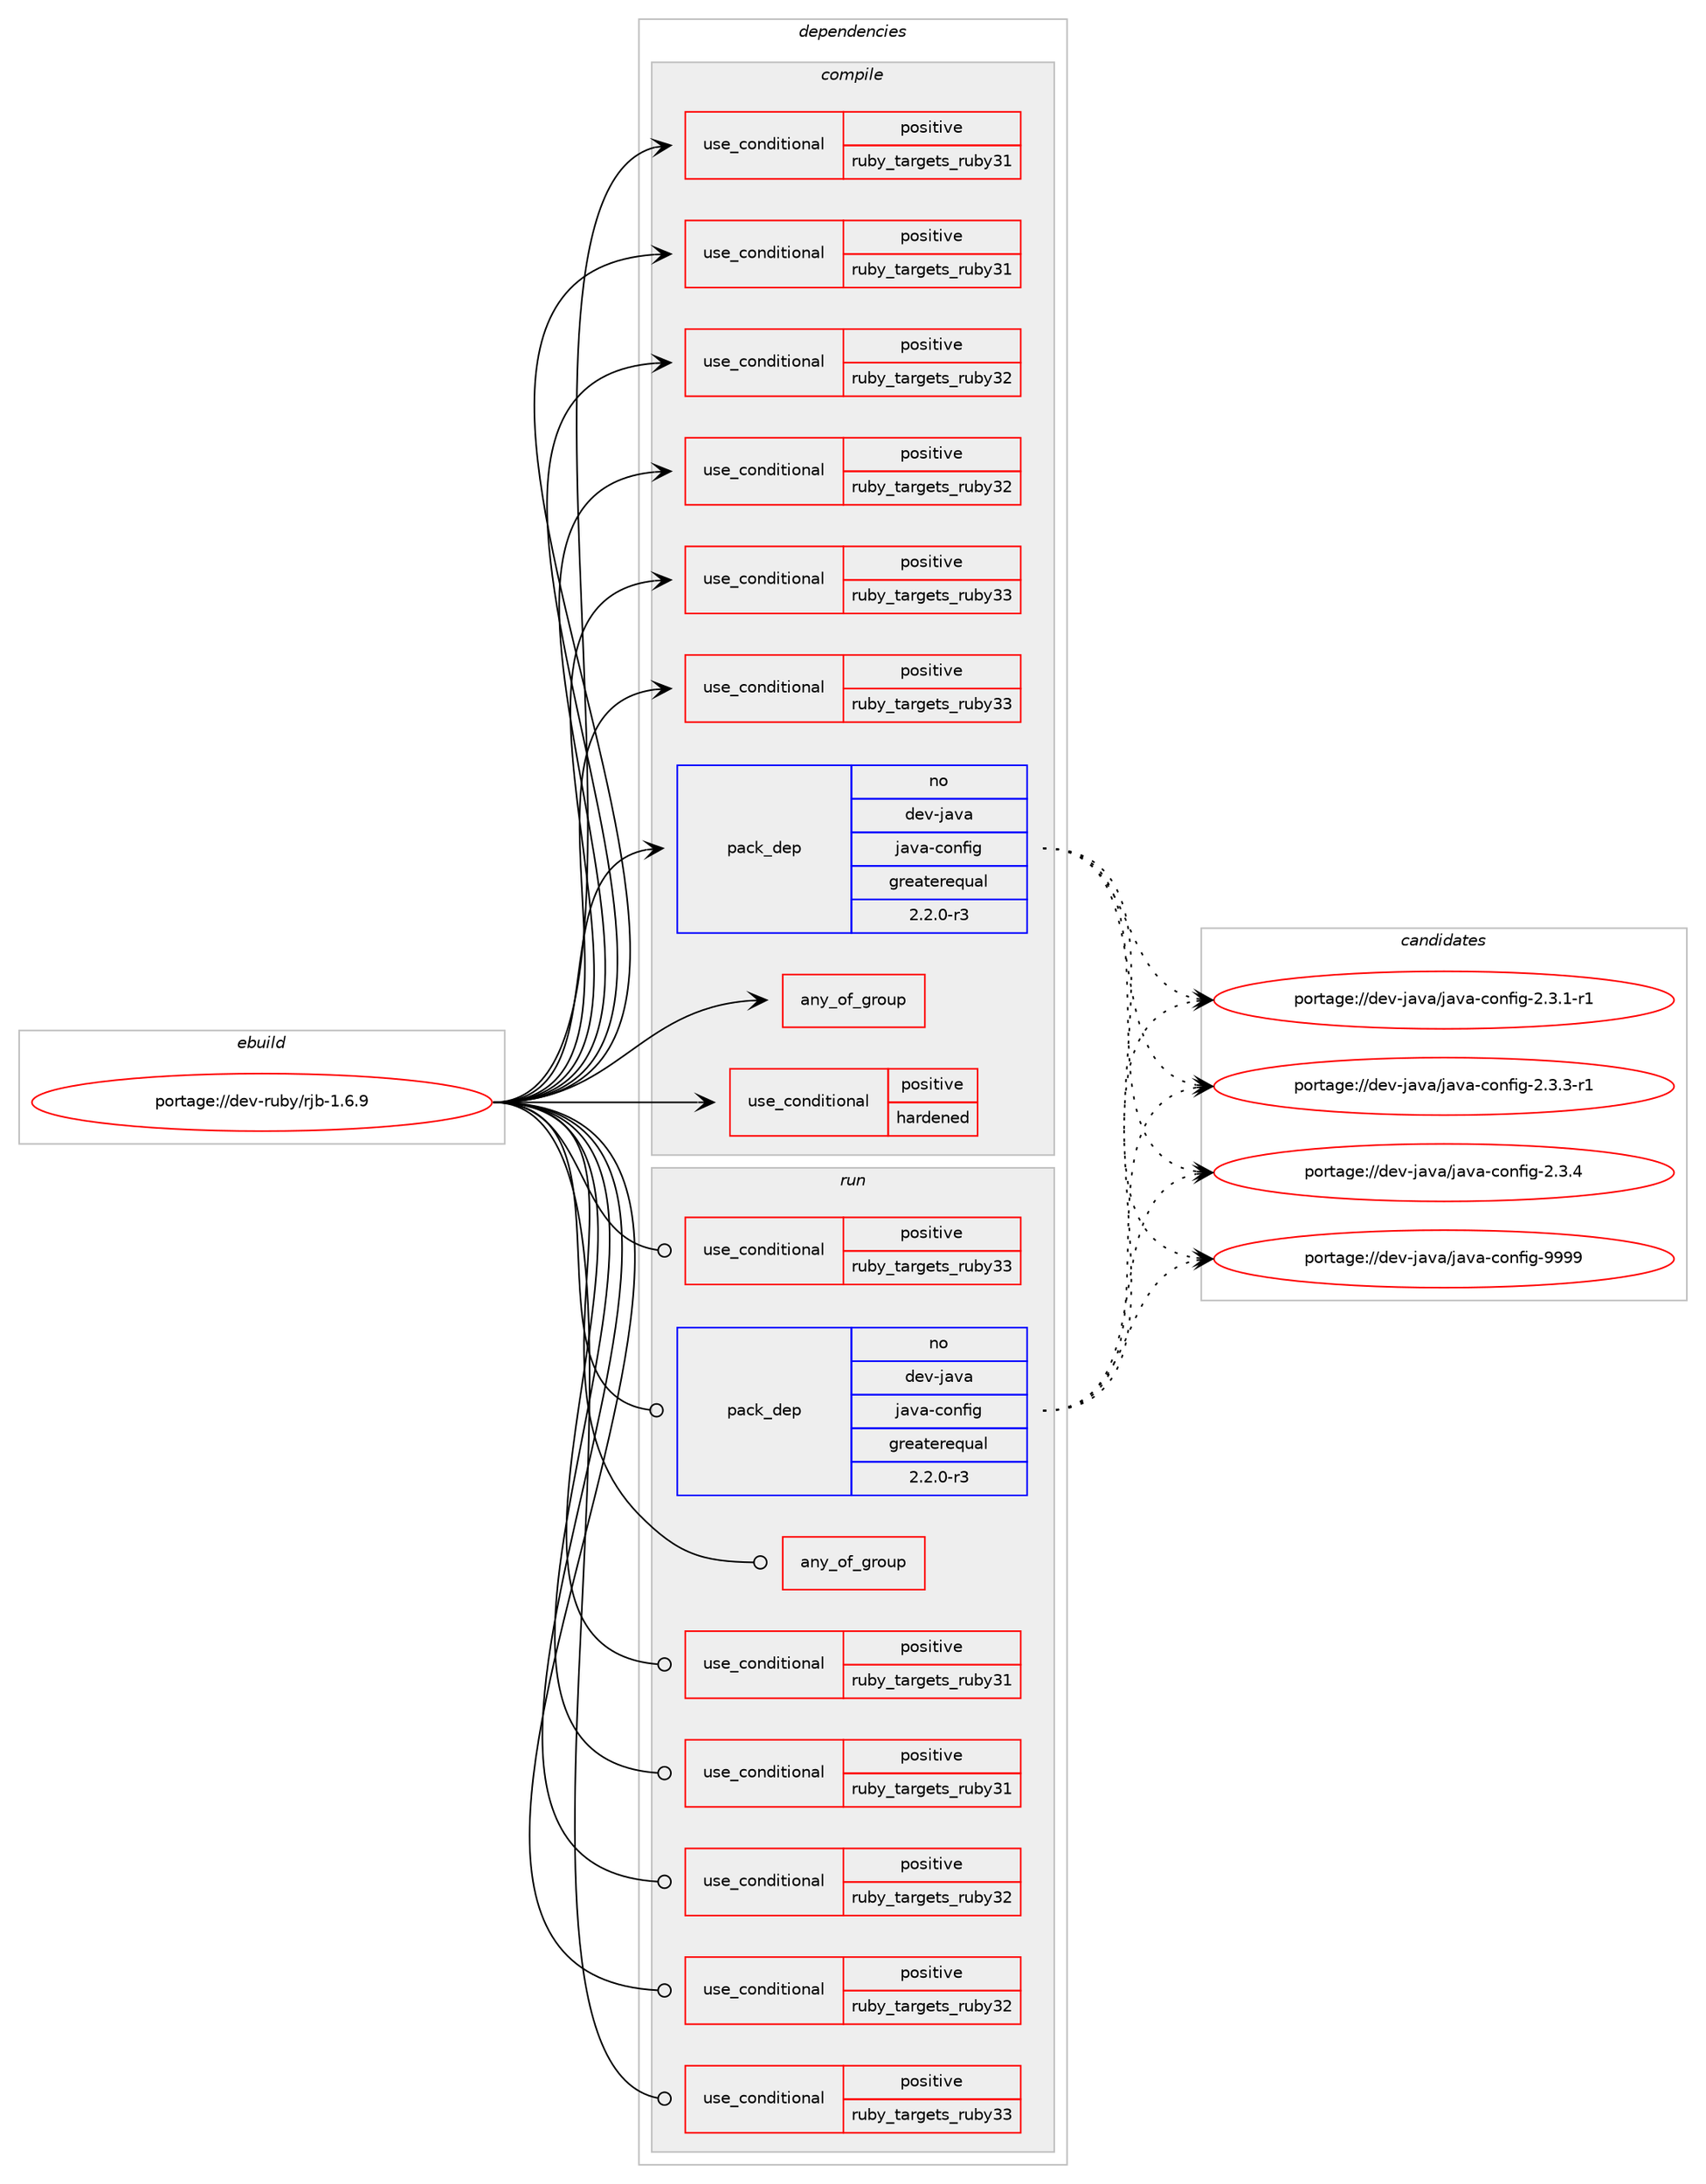 digraph prolog {

# *************
# Graph options
# *************

newrank=true;
concentrate=true;
compound=true;
graph [rankdir=LR,fontname=Helvetica,fontsize=10,ranksep=1.5];#, ranksep=2.5, nodesep=0.2];
edge  [arrowhead=vee];
node  [fontname=Helvetica,fontsize=10];

# **********
# The ebuild
# **********

subgraph cluster_leftcol {
color=gray;
rank=same;
label=<<i>ebuild</i>>;
id [label="portage://dev-ruby/rjb-1.6.9", color=red, width=4, href="../dev-ruby/rjb-1.6.9.svg"];
}

# ****************
# The dependencies
# ****************

subgraph cluster_midcol {
color=gray;
label=<<i>dependencies</i>>;
subgraph cluster_compile {
fillcolor="#eeeeee";
style=filled;
label=<<i>compile</i>>;
subgraph any1180 {
dependency101593 [label=<<TABLE BORDER="0" CELLBORDER="1" CELLSPACING="0" CELLPADDING="4"><TR><TD CELLPADDING="10">any_of_group</TD></TR></TABLE>>, shape=none, color=red];# *** BEGIN UNKNOWN DEPENDENCY TYPE (TODO) ***
# dependency101593 -> package_dependency(portage://dev-ruby/rjb-1.6.9,install,no,virtual,jdk,none,[,,],[slot(17)],[])
# *** END UNKNOWN DEPENDENCY TYPE (TODO) ***

# *** BEGIN UNKNOWN DEPENDENCY TYPE (TODO) ***
# dependency101593 -> package_dependency(portage://dev-ruby/rjb-1.6.9,install,no,virtual,jdk,none,[,,],[slot(11)],[])
# *** END UNKNOWN DEPENDENCY TYPE (TODO) ***

# *** BEGIN UNKNOWN DEPENDENCY TYPE (TODO) ***
# dependency101593 -> package_dependency(portage://dev-ruby/rjb-1.6.9,install,no,virtual,jdk,none,[,,],[slot(1.8)],[])
# *** END UNKNOWN DEPENDENCY TYPE (TODO) ***

}
id:e -> dependency101593:w [weight=20,style="solid",arrowhead="vee"];
subgraph cond53090 {
dependency101594 [label=<<TABLE BORDER="0" CELLBORDER="1" CELLSPACING="0" CELLPADDING="4"><TR><TD ROWSPAN="3" CELLPADDING="10">use_conditional</TD></TR><TR><TD>positive</TD></TR><TR><TD>hardened</TD></TR></TABLE>>, shape=none, color=red];
# *** BEGIN UNKNOWN DEPENDENCY TYPE (TODO) ***
# dependency101594 -> package_dependency(portage://dev-ruby/rjb-1.6.9,install,no,sys-apps,paxctl,none,[,,],[],[])
# *** END UNKNOWN DEPENDENCY TYPE (TODO) ***

}
id:e -> dependency101594:w [weight=20,style="solid",arrowhead="vee"];
subgraph cond53091 {
dependency101595 [label=<<TABLE BORDER="0" CELLBORDER="1" CELLSPACING="0" CELLPADDING="4"><TR><TD ROWSPAN="3" CELLPADDING="10">use_conditional</TD></TR><TR><TD>positive</TD></TR><TR><TD>ruby_targets_ruby31</TD></TR></TABLE>>, shape=none, color=red];
# *** BEGIN UNKNOWN DEPENDENCY TYPE (TODO) ***
# dependency101595 -> package_dependency(portage://dev-ruby/rjb-1.6.9,install,no,dev-lang,ruby,none,[,,],[slot(3.1)],[])
# *** END UNKNOWN DEPENDENCY TYPE (TODO) ***

}
id:e -> dependency101595:w [weight=20,style="solid",arrowhead="vee"];
subgraph cond53092 {
dependency101596 [label=<<TABLE BORDER="0" CELLBORDER="1" CELLSPACING="0" CELLPADDING="4"><TR><TD ROWSPAN="3" CELLPADDING="10">use_conditional</TD></TR><TR><TD>positive</TD></TR><TR><TD>ruby_targets_ruby31</TD></TR></TABLE>>, shape=none, color=red];
# *** BEGIN UNKNOWN DEPENDENCY TYPE (TODO) ***
# dependency101596 -> package_dependency(portage://dev-ruby/rjb-1.6.9,install,no,virtual,rubygems,none,[,,],[],[use(enable(ruby_targets_ruby31),negative)])
# *** END UNKNOWN DEPENDENCY TYPE (TODO) ***

}
id:e -> dependency101596:w [weight=20,style="solid",arrowhead="vee"];
subgraph cond53093 {
dependency101597 [label=<<TABLE BORDER="0" CELLBORDER="1" CELLSPACING="0" CELLPADDING="4"><TR><TD ROWSPAN="3" CELLPADDING="10">use_conditional</TD></TR><TR><TD>positive</TD></TR><TR><TD>ruby_targets_ruby32</TD></TR></TABLE>>, shape=none, color=red];
# *** BEGIN UNKNOWN DEPENDENCY TYPE (TODO) ***
# dependency101597 -> package_dependency(portage://dev-ruby/rjb-1.6.9,install,no,dev-lang,ruby,none,[,,],[slot(3.2)],[])
# *** END UNKNOWN DEPENDENCY TYPE (TODO) ***

}
id:e -> dependency101597:w [weight=20,style="solid",arrowhead="vee"];
subgraph cond53094 {
dependency101598 [label=<<TABLE BORDER="0" CELLBORDER="1" CELLSPACING="0" CELLPADDING="4"><TR><TD ROWSPAN="3" CELLPADDING="10">use_conditional</TD></TR><TR><TD>positive</TD></TR><TR><TD>ruby_targets_ruby32</TD></TR></TABLE>>, shape=none, color=red];
# *** BEGIN UNKNOWN DEPENDENCY TYPE (TODO) ***
# dependency101598 -> package_dependency(portage://dev-ruby/rjb-1.6.9,install,no,virtual,rubygems,none,[,,],[],[use(enable(ruby_targets_ruby32),negative)])
# *** END UNKNOWN DEPENDENCY TYPE (TODO) ***

}
id:e -> dependency101598:w [weight=20,style="solid",arrowhead="vee"];
subgraph cond53095 {
dependency101599 [label=<<TABLE BORDER="0" CELLBORDER="1" CELLSPACING="0" CELLPADDING="4"><TR><TD ROWSPAN="3" CELLPADDING="10">use_conditional</TD></TR><TR><TD>positive</TD></TR><TR><TD>ruby_targets_ruby33</TD></TR></TABLE>>, shape=none, color=red];
# *** BEGIN UNKNOWN DEPENDENCY TYPE (TODO) ***
# dependency101599 -> package_dependency(portage://dev-ruby/rjb-1.6.9,install,no,dev-lang,ruby,none,[,,],[slot(3.3)],[])
# *** END UNKNOWN DEPENDENCY TYPE (TODO) ***

}
id:e -> dependency101599:w [weight=20,style="solid",arrowhead="vee"];
subgraph cond53096 {
dependency101600 [label=<<TABLE BORDER="0" CELLBORDER="1" CELLSPACING="0" CELLPADDING="4"><TR><TD ROWSPAN="3" CELLPADDING="10">use_conditional</TD></TR><TR><TD>positive</TD></TR><TR><TD>ruby_targets_ruby33</TD></TR></TABLE>>, shape=none, color=red];
# *** BEGIN UNKNOWN DEPENDENCY TYPE (TODO) ***
# dependency101600 -> package_dependency(portage://dev-ruby/rjb-1.6.9,install,no,virtual,rubygems,none,[,,],[],[use(enable(ruby_targets_ruby33),negative)])
# *** END UNKNOWN DEPENDENCY TYPE (TODO) ***

}
id:e -> dependency101600:w [weight=20,style="solid",arrowhead="vee"];
subgraph pack47181 {
dependency101601 [label=<<TABLE BORDER="0" CELLBORDER="1" CELLSPACING="0" CELLPADDING="4" WIDTH="220"><TR><TD ROWSPAN="6" CELLPADDING="30">pack_dep</TD></TR><TR><TD WIDTH="110">no</TD></TR><TR><TD>dev-java</TD></TR><TR><TD>java-config</TD></TR><TR><TD>greaterequal</TD></TR><TR><TD>2.2.0-r3</TD></TR></TABLE>>, shape=none, color=blue];
}
id:e -> dependency101601:w [weight=20,style="solid",arrowhead="vee"];
}
subgraph cluster_compileandrun {
fillcolor="#eeeeee";
style=filled;
label=<<i>compile and run</i>>;
}
subgraph cluster_run {
fillcolor="#eeeeee";
style=filled;
label=<<i>run</i>>;
subgraph any1181 {
dependency101602 [label=<<TABLE BORDER="0" CELLBORDER="1" CELLSPACING="0" CELLPADDING="4"><TR><TD CELLPADDING="10">any_of_group</TD></TR></TABLE>>, shape=none, color=red];# *** BEGIN UNKNOWN DEPENDENCY TYPE (TODO) ***
# dependency101602 -> package_dependency(portage://dev-ruby/rjb-1.6.9,run,no,virtual,jre,none,[,,],[slot(17)],[])
# *** END UNKNOWN DEPENDENCY TYPE (TODO) ***

# *** BEGIN UNKNOWN DEPENDENCY TYPE (TODO) ***
# dependency101602 -> package_dependency(portage://dev-ruby/rjb-1.6.9,run,no,virtual,jre,none,[,,],[slot(11)],[])
# *** END UNKNOWN DEPENDENCY TYPE (TODO) ***

# *** BEGIN UNKNOWN DEPENDENCY TYPE (TODO) ***
# dependency101602 -> package_dependency(portage://dev-ruby/rjb-1.6.9,run,no,virtual,jre,none,[,,],[slot(1.8)],[])
# *** END UNKNOWN DEPENDENCY TYPE (TODO) ***

}
id:e -> dependency101602:w [weight=20,style="solid",arrowhead="odot"];
subgraph cond53097 {
dependency101603 [label=<<TABLE BORDER="0" CELLBORDER="1" CELLSPACING="0" CELLPADDING="4"><TR><TD ROWSPAN="3" CELLPADDING="10">use_conditional</TD></TR><TR><TD>positive</TD></TR><TR><TD>ruby_targets_ruby31</TD></TR></TABLE>>, shape=none, color=red];
# *** BEGIN UNKNOWN DEPENDENCY TYPE (TODO) ***
# dependency101603 -> package_dependency(portage://dev-ruby/rjb-1.6.9,run,no,dev-lang,ruby,none,[,,],[slot(3.1)],[])
# *** END UNKNOWN DEPENDENCY TYPE (TODO) ***

}
id:e -> dependency101603:w [weight=20,style="solid",arrowhead="odot"];
subgraph cond53098 {
dependency101604 [label=<<TABLE BORDER="0" CELLBORDER="1" CELLSPACING="0" CELLPADDING="4"><TR><TD ROWSPAN="3" CELLPADDING="10">use_conditional</TD></TR><TR><TD>positive</TD></TR><TR><TD>ruby_targets_ruby31</TD></TR></TABLE>>, shape=none, color=red];
# *** BEGIN UNKNOWN DEPENDENCY TYPE (TODO) ***
# dependency101604 -> package_dependency(portage://dev-ruby/rjb-1.6.9,run,no,virtual,rubygems,none,[,,],[],[use(enable(ruby_targets_ruby31),negative)])
# *** END UNKNOWN DEPENDENCY TYPE (TODO) ***

}
id:e -> dependency101604:w [weight=20,style="solid",arrowhead="odot"];
subgraph cond53099 {
dependency101605 [label=<<TABLE BORDER="0" CELLBORDER="1" CELLSPACING="0" CELLPADDING="4"><TR><TD ROWSPAN="3" CELLPADDING="10">use_conditional</TD></TR><TR><TD>positive</TD></TR><TR><TD>ruby_targets_ruby32</TD></TR></TABLE>>, shape=none, color=red];
# *** BEGIN UNKNOWN DEPENDENCY TYPE (TODO) ***
# dependency101605 -> package_dependency(portage://dev-ruby/rjb-1.6.9,run,no,dev-lang,ruby,none,[,,],[slot(3.2)],[])
# *** END UNKNOWN DEPENDENCY TYPE (TODO) ***

}
id:e -> dependency101605:w [weight=20,style="solid",arrowhead="odot"];
subgraph cond53100 {
dependency101606 [label=<<TABLE BORDER="0" CELLBORDER="1" CELLSPACING="0" CELLPADDING="4"><TR><TD ROWSPAN="3" CELLPADDING="10">use_conditional</TD></TR><TR><TD>positive</TD></TR><TR><TD>ruby_targets_ruby32</TD></TR></TABLE>>, shape=none, color=red];
# *** BEGIN UNKNOWN DEPENDENCY TYPE (TODO) ***
# dependency101606 -> package_dependency(portage://dev-ruby/rjb-1.6.9,run,no,virtual,rubygems,none,[,,],[],[use(enable(ruby_targets_ruby32),negative)])
# *** END UNKNOWN DEPENDENCY TYPE (TODO) ***

}
id:e -> dependency101606:w [weight=20,style="solid",arrowhead="odot"];
subgraph cond53101 {
dependency101607 [label=<<TABLE BORDER="0" CELLBORDER="1" CELLSPACING="0" CELLPADDING="4"><TR><TD ROWSPAN="3" CELLPADDING="10">use_conditional</TD></TR><TR><TD>positive</TD></TR><TR><TD>ruby_targets_ruby33</TD></TR></TABLE>>, shape=none, color=red];
# *** BEGIN UNKNOWN DEPENDENCY TYPE (TODO) ***
# dependency101607 -> package_dependency(portage://dev-ruby/rjb-1.6.9,run,no,dev-lang,ruby,none,[,,],[slot(3.3)],[])
# *** END UNKNOWN DEPENDENCY TYPE (TODO) ***

}
id:e -> dependency101607:w [weight=20,style="solid",arrowhead="odot"];
subgraph cond53102 {
dependency101608 [label=<<TABLE BORDER="0" CELLBORDER="1" CELLSPACING="0" CELLPADDING="4"><TR><TD ROWSPAN="3" CELLPADDING="10">use_conditional</TD></TR><TR><TD>positive</TD></TR><TR><TD>ruby_targets_ruby33</TD></TR></TABLE>>, shape=none, color=red];
# *** BEGIN UNKNOWN DEPENDENCY TYPE (TODO) ***
# dependency101608 -> package_dependency(portage://dev-ruby/rjb-1.6.9,run,no,virtual,rubygems,none,[,,],[],[use(enable(ruby_targets_ruby33),negative)])
# *** END UNKNOWN DEPENDENCY TYPE (TODO) ***

}
id:e -> dependency101608:w [weight=20,style="solid",arrowhead="odot"];
subgraph pack47182 {
dependency101609 [label=<<TABLE BORDER="0" CELLBORDER="1" CELLSPACING="0" CELLPADDING="4" WIDTH="220"><TR><TD ROWSPAN="6" CELLPADDING="30">pack_dep</TD></TR><TR><TD WIDTH="110">no</TD></TR><TR><TD>dev-java</TD></TR><TR><TD>java-config</TD></TR><TR><TD>greaterequal</TD></TR><TR><TD>2.2.0-r3</TD></TR></TABLE>>, shape=none, color=blue];
}
id:e -> dependency101609:w [weight=20,style="solid",arrowhead="odot"];
}
}

# **************
# The candidates
# **************

subgraph cluster_choices {
rank=same;
color=gray;
label=<<i>candidates</i>>;

subgraph choice47181 {
color=black;
nodesep=1;
choice10010111845106971189747106971189745991111101021051034550465146494511449 [label="portage://dev-java/java-config-2.3.1-r1", color=red, width=4,href="../dev-java/java-config-2.3.1-r1.svg"];
choice10010111845106971189747106971189745991111101021051034550465146514511449 [label="portage://dev-java/java-config-2.3.3-r1", color=red, width=4,href="../dev-java/java-config-2.3.3-r1.svg"];
choice1001011184510697118974710697118974599111110102105103455046514652 [label="portage://dev-java/java-config-2.3.4", color=red, width=4,href="../dev-java/java-config-2.3.4.svg"];
choice10010111845106971189747106971189745991111101021051034557575757 [label="portage://dev-java/java-config-9999", color=red, width=4,href="../dev-java/java-config-9999.svg"];
dependency101601:e -> choice10010111845106971189747106971189745991111101021051034550465146494511449:w [style=dotted,weight="100"];
dependency101601:e -> choice10010111845106971189747106971189745991111101021051034550465146514511449:w [style=dotted,weight="100"];
dependency101601:e -> choice1001011184510697118974710697118974599111110102105103455046514652:w [style=dotted,weight="100"];
dependency101601:e -> choice10010111845106971189747106971189745991111101021051034557575757:w [style=dotted,weight="100"];
}
subgraph choice47182 {
color=black;
nodesep=1;
choice10010111845106971189747106971189745991111101021051034550465146494511449 [label="portage://dev-java/java-config-2.3.1-r1", color=red, width=4,href="../dev-java/java-config-2.3.1-r1.svg"];
choice10010111845106971189747106971189745991111101021051034550465146514511449 [label="portage://dev-java/java-config-2.3.3-r1", color=red, width=4,href="../dev-java/java-config-2.3.3-r1.svg"];
choice1001011184510697118974710697118974599111110102105103455046514652 [label="portage://dev-java/java-config-2.3.4", color=red, width=4,href="../dev-java/java-config-2.3.4.svg"];
choice10010111845106971189747106971189745991111101021051034557575757 [label="portage://dev-java/java-config-9999", color=red, width=4,href="../dev-java/java-config-9999.svg"];
dependency101609:e -> choice10010111845106971189747106971189745991111101021051034550465146494511449:w [style=dotted,weight="100"];
dependency101609:e -> choice10010111845106971189747106971189745991111101021051034550465146514511449:w [style=dotted,weight="100"];
dependency101609:e -> choice1001011184510697118974710697118974599111110102105103455046514652:w [style=dotted,weight="100"];
dependency101609:e -> choice10010111845106971189747106971189745991111101021051034557575757:w [style=dotted,weight="100"];
}
}

}
